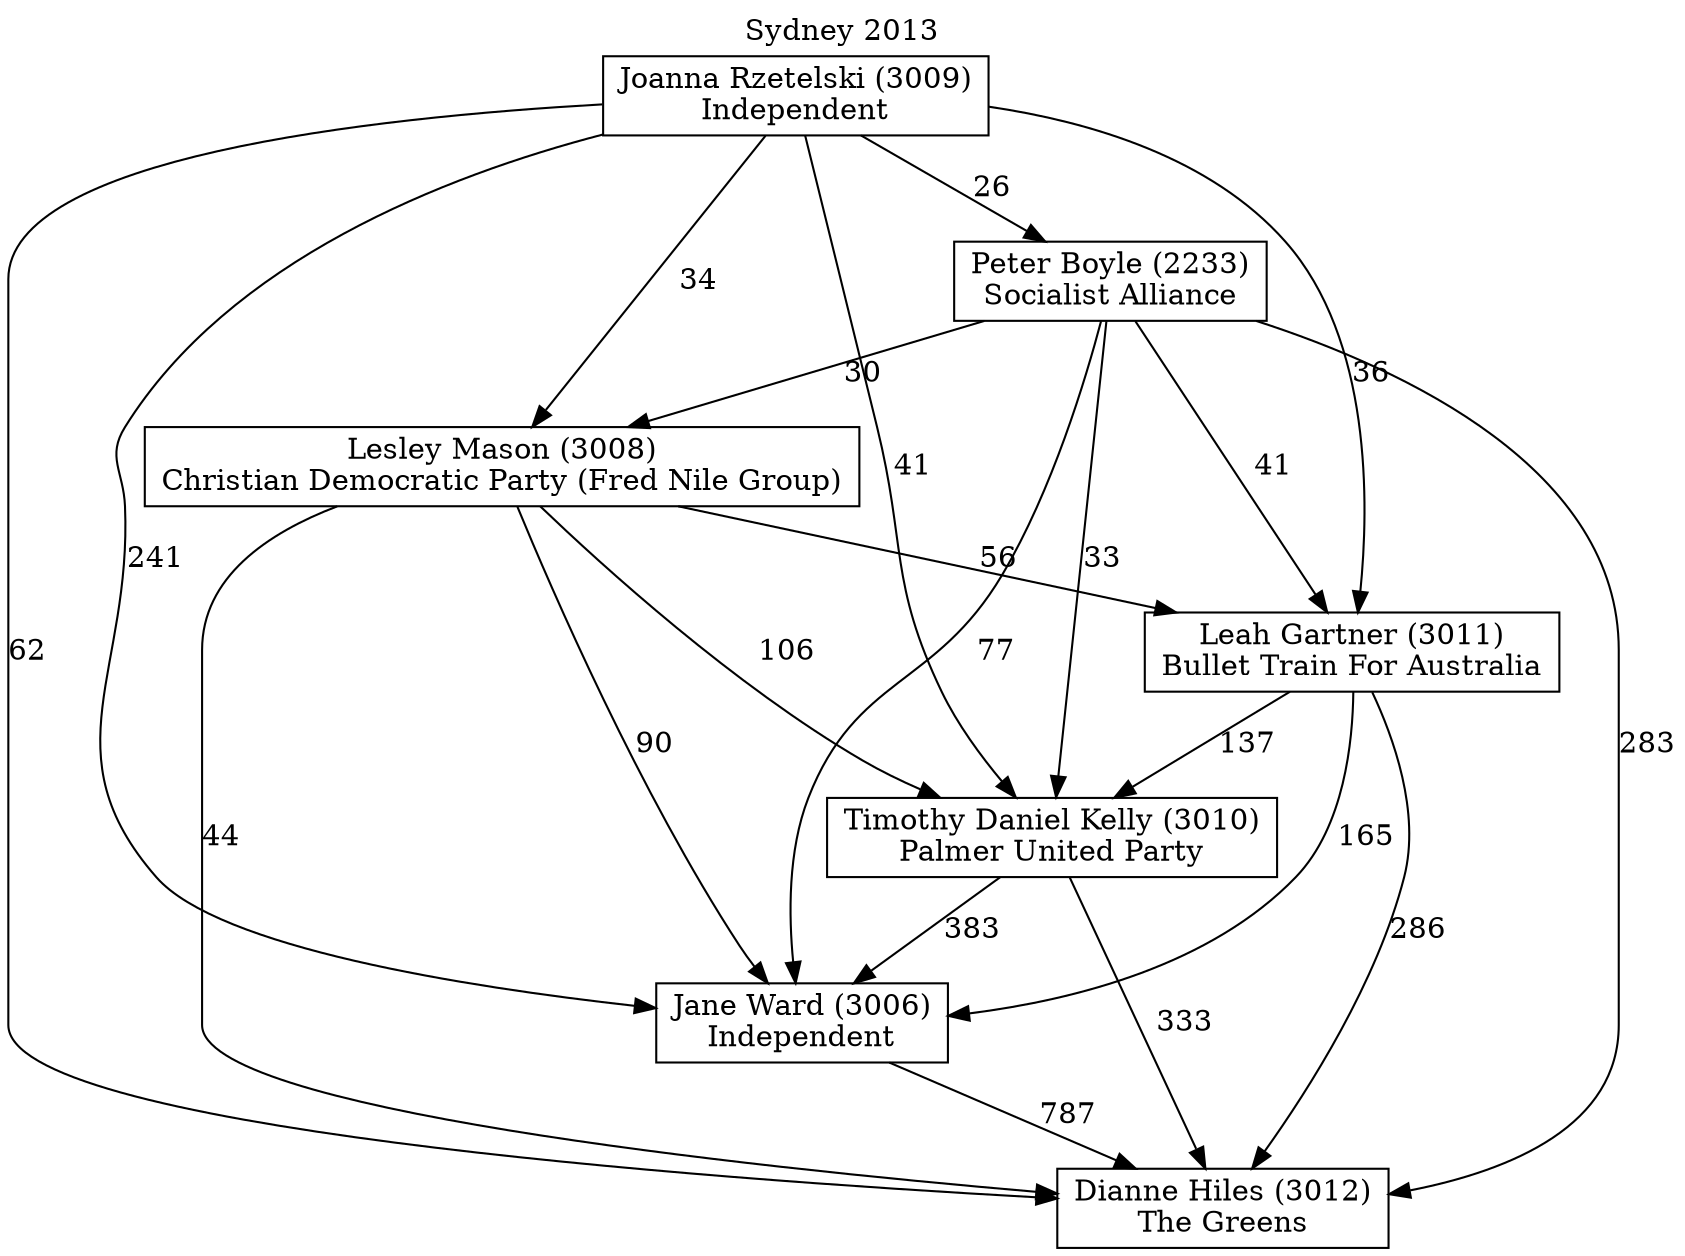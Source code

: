 // House preference flow
digraph "Dianne Hiles (3012)_Sydney_2013" {
	graph [label="Sydney 2013" labelloc=t mclimit=10]
	node [shape=box]
	"Dianne Hiles (3012)" [label="Dianne Hiles (3012)
The Greens"]
	"Jane Ward (3006)" [label="Jane Ward (3006)
Independent"]
	"Joanna Rzetelski (3009)" [label="Joanna Rzetelski (3009)
Independent"]
	"Leah Gartner (3011)" [label="Leah Gartner (3011)
Bullet Train For Australia"]
	"Lesley Mason (3008)" [label="Lesley Mason (3008)
Christian Democratic Party (Fred Nile Group)"]
	"Peter Boyle (2233)" [label="Peter Boyle (2233)
Socialist Alliance"]
	"Timothy Daniel Kelly (3010)" [label="Timothy Daniel Kelly (3010)
Palmer United Party"]
	"Jane Ward (3006)" -> "Dianne Hiles (3012)" [label=787]
	"Joanna Rzetelski (3009)" -> "Dianne Hiles (3012)" [label=62]
	"Joanna Rzetelski (3009)" -> "Jane Ward (3006)" [label=241]
	"Joanna Rzetelski (3009)" -> "Leah Gartner (3011)" [label=36]
	"Joanna Rzetelski (3009)" -> "Lesley Mason (3008)" [label=34]
	"Joanna Rzetelski (3009)" -> "Peter Boyle (2233)" [label=26]
	"Joanna Rzetelski (3009)" -> "Timothy Daniel Kelly (3010)" [label=41]
	"Leah Gartner (3011)" -> "Dianne Hiles (3012)" [label=286]
	"Leah Gartner (3011)" -> "Jane Ward (3006)" [label=165]
	"Leah Gartner (3011)" -> "Timothy Daniel Kelly (3010)" [label=137]
	"Lesley Mason (3008)" -> "Dianne Hiles (3012)" [label=44]
	"Lesley Mason (3008)" -> "Jane Ward (3006)" [label=90]
	"Lesley Mason (3008)" -> "Leah Gartner (3011)" [label=56]
	"Lesley Mason (3008)" -> "Timothy Daniel Kelly (3010)" [label=106]
	"Peter Boyle (2233)" -> "Dianne Hiles (3012)" [label=283]
	"Peter Boyle (2233)" -> "Jane Ward (3006)" [label=77]
	"Peter Boyle (2233)" -> "Leah Gartner (3011)" [label=41]
	"Peter Boyle (2233)" -> "Lesley Mason (3008)" [label=30]
	"Peter Boyle (2233)" -> "Timothy Daniel Kelly (3010)" [label=33]
	"Timothy Daniel Kelly (3010)" -> "Dianne Hiles (3012)" [label=333]
	"Timothy Daniel Kelly (3010)" -> "Jane Ward (3006)" [label=383]
}
